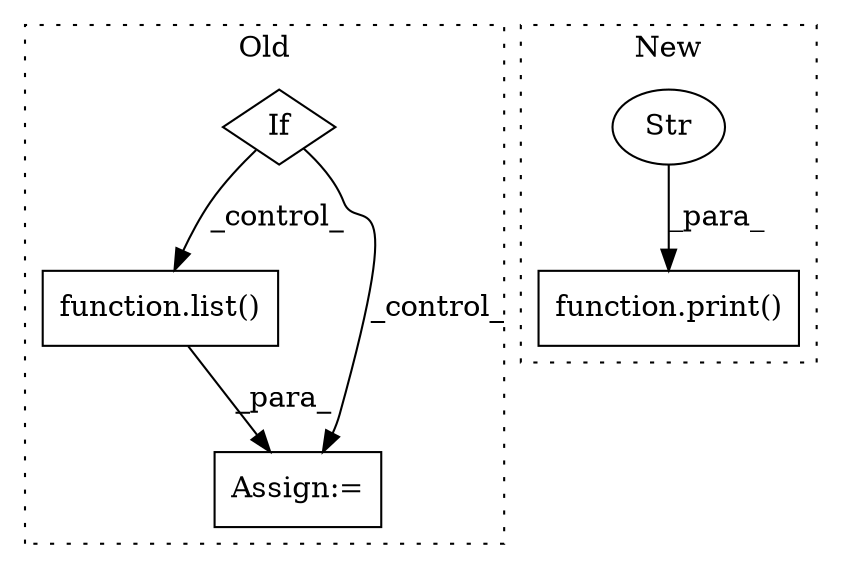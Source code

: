 digraph G {
subgraph cluster0 {
1 [label="function.list()" a="75" s="3715,3800" l="22,1" shape="box"];
4 [label="Assign:=" a="68" s="3712" l="3" shape="box"];
5 [label="If" a="96" s="3592" l="3" shape="diamond"];
label = "Old";
style="dotted";
}
subgraph cluster1 {
2 [label="function.print()" a="75" s="4982,5070" l="19,1" shape="box"];
3 [label="Str" a="66" s="5001" l="69" shape="ellipse"];
label = "New";
style="dotted";
}
1 -> 4 [label="_para_"];
3 -> 2 [label="_para_"];
5 -> 4 [label="_control_"];
5 -> 1 [label="_control_"];
}